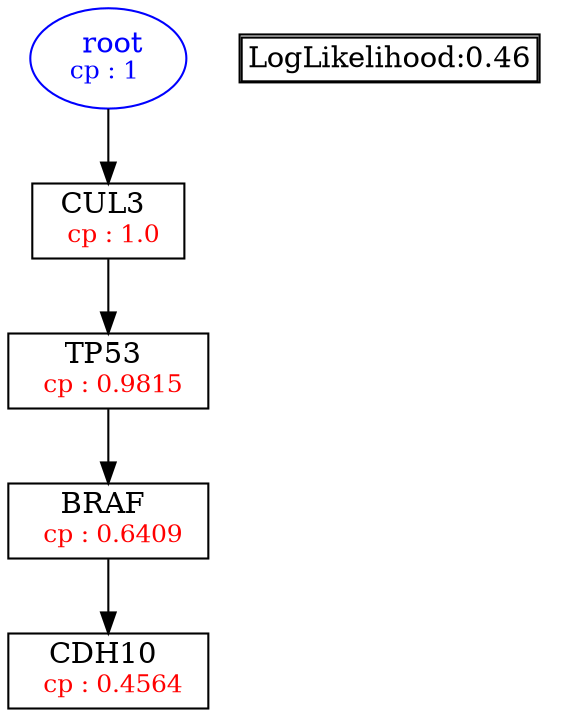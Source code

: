 digraph tree {
    "root" [label=<<font color='Blue'> root</font><br/><font color='Blue' POINT-SIZE='12'>cp : 1 </font>>, shape=oval, color=Blue];
    "S1" [label =<CUL3 <br/> <font color='Red' POINT-SIZE='12'> cp : 1.0 </font>>, shape=box];
    "S4" [label =<TP53 <br/> <font color='Red' POINT-SIZE='12'> cp : 0.9815 </font>>, shape=box];
    "S3" [label =<BRAF <br/> <font color='Red' POINT-SIZE='12'> cp : 0.6409 </font>>, shape=box];
    "S2" [label =<CDH10 <br/> <font color='Red' POINT-SIZE='12'> cp : 0.4564 </font>>, shape=box];
    "root" -> "S1";
    "S1" -> "S4";
    "S4" -> "S3";
    "S3" -> "S2";

    node[shape=plaintext]
    fontsize="10"
    struct1 [label=
    <<TABLE BORDER="1" CELLBORDER="1" CELLSPACING="0" >
    <TR><TD ALIGN="LEFT">LogLikelihood:0.46</TD></TR>
    </TABLE>>];

}
